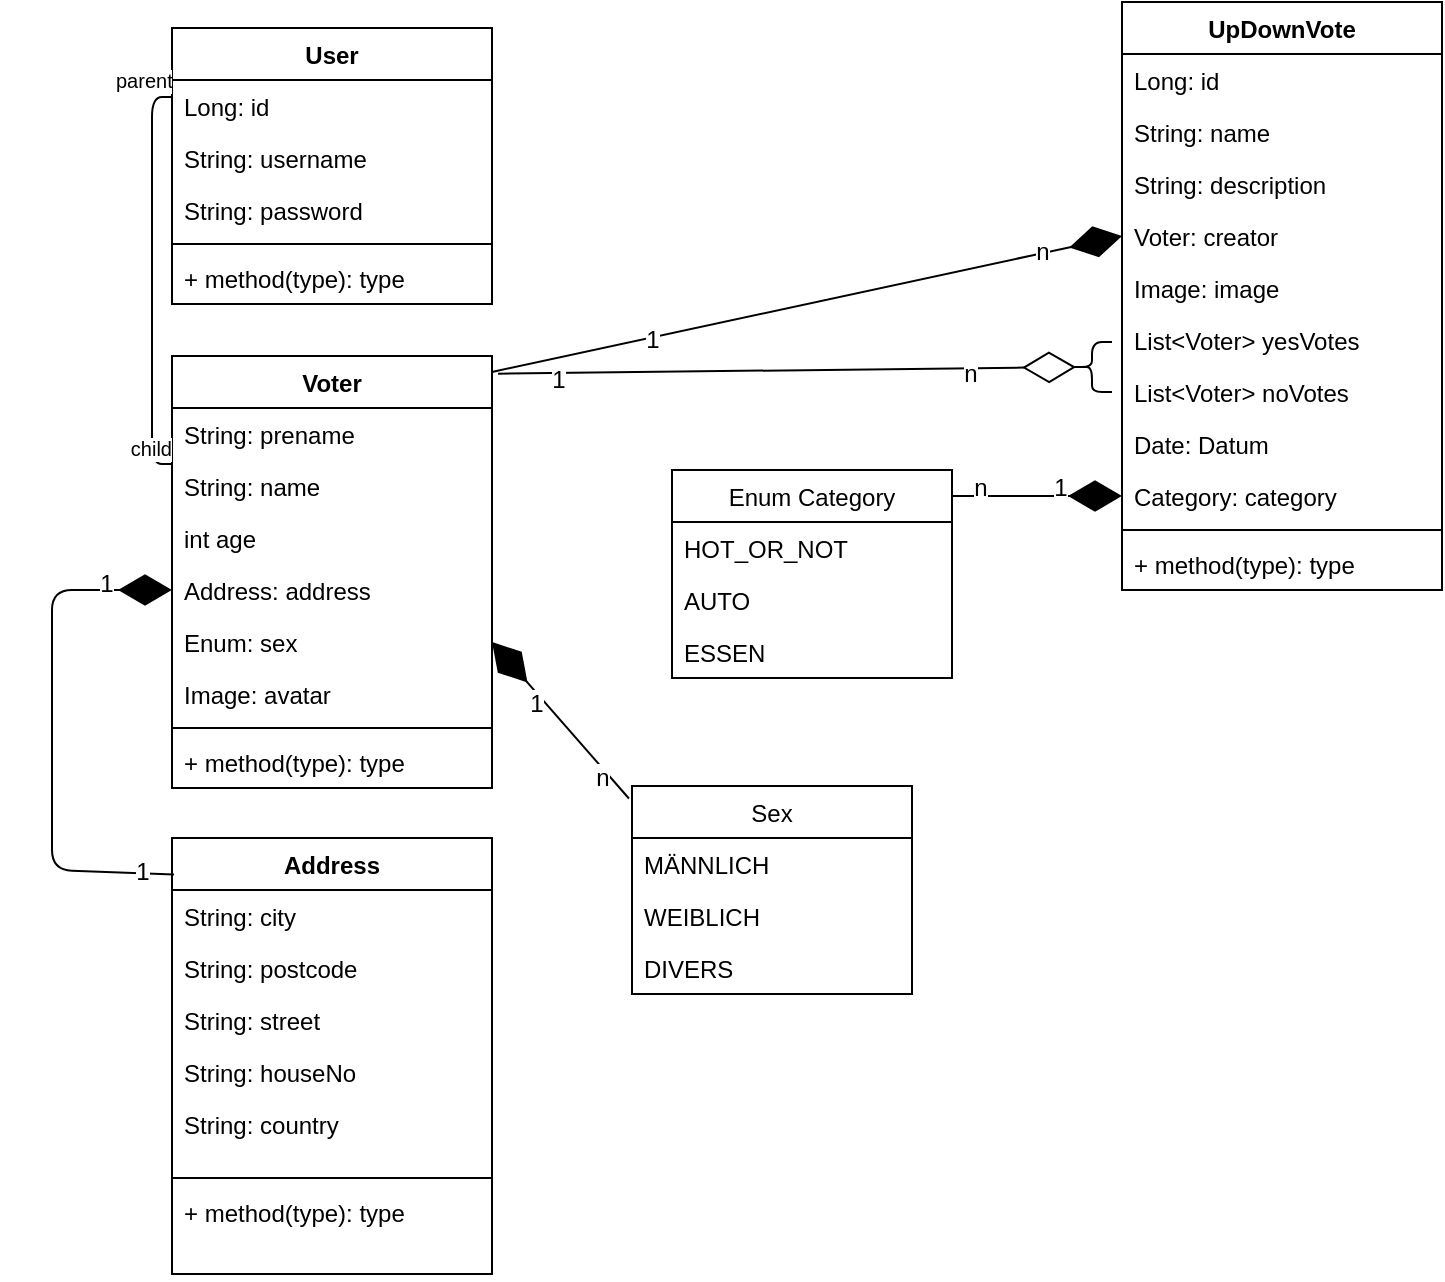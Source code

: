 <mxfile version="10.4.7" type="github"><diagram id="39Sg60kc6kpHuRQ5f6d6" name="Page-1"><mxGraphModel dx="1602" dy="635" grid="1" gridSize="10" guides="1" tooltips="1" connect="1" arrows="1" fold="1" page="1" pageScale="1" pageWidth="827" pageHeight="1169" math="0" shadow="0"><root><mxCell id="0"/><mxCell id="1" parent="0"/><mxCell id="Bm60pUai7jLtfRH1cLGG-1" value="User" style="swimlane;fontStyle=1;align=center;verticalAlign=top;childLayout=stackLayout;horizontal=1;startSize=26;horizontalStack=0;resizeParent=1;resizeParentMax=0;resizeLast=0;collapsible=1;marginBottom=0;" parent="1" vertex="1"><mxGeometry x="70" y="33" width="160" height="138" as="geometry"/></mxCell><mxCell id="Bm60pUai7jLtfRH1cLGG-2" value="Long: id" style="text;strokeColor=none;fillColor=none;align=left;verticalAlign=top;spacingLeft=4;spacingRight=4;overflow=hidden;rotatable=0;points=[[0,0.5],[1,0.5]];portConstraint=eastwest;" parent="Bm60pUai7jLtfRH1cLGG-1" vertex="1"><mxGeometry y="26" width="160" height="26" as="geometry"/></mxCell><mxCell id="Bm60pUai7jLtfRH1cLGG-39" value="String: username" style="text;strokeColor=none;fillColor=none;align=left;verticalAlign=top;spacingLeft=4;spacingRight=4;overflow=hidden;rotatable=0;points=[[0,0.5],[1,0.5]];portConstraint=eastwest;" parent="Bm60pUai7jLtfRH1cLGG-1" vertex="1"><mxGeometry y="52" width="160" height="26" as="geometry"/></mxCell><mxCell id="Bm60pUai7jLtfRH1cLGG-40" value="String: password" style="text;strokeColor=none;fillColor=none;align=left;verticalAlign=top;spacingLeft=4;spacingRight=4;overflow=hidden;rotatable=0;points=[[0,0.5],[1,0.5]];portConstraint=eastwest;" parent="Bm60pUai7jLtfRH1cLGG-1" vertex="1"><mxGeometry y="78" width="160" height="26" as="geometry"/></mxCell><mxCell id="Bm60pUai7jLtfRH1cLGG-3" value="" style="line;strokeWidth=1;fillColor=none;align=left;verticalAlign=middle;spacingTop=-1;spacingLeft=3;spacingRight=3;rotatable=0;labelPosition=right;points=[];portConstraint=eastwest;" parent="Bm60pUai7jLtfRH1cLGG-1" vertex="1"><mxGeometry y="104" width="160" height="8" as="geometry"/></mxCell><mxCell id="Bm60pUai7jLtfRH1cLGG-4" value="+ method(type): type" style="text;strokeColor=none;fillColor=none;align=left;verticalAlign=top;spacingLeft=4;spacingRight=4;overflow=hidden;rotatable=0;points=[[0,0.5],[1,0.5]];portConstraint=eastwest;" parent="Bm60pUai7jLtfRH1cLGG-1" vertex="1"><mxGeometry y="112" width="160" height="26" as="geometry"/></mxCell><mxCell id="Bm60pUai7jLtfRH1cLGG-5" value="Voter&#10;" style="swimlane;fontStyle=1;align=center;verticalAlign=top;childLayout=stackLayout;horizontal=1;startSize=26;horizontalStack=0;resizeParent=1;resizeParentMax=0;resizeLast=0;collapsible=1;marginBottom=0;" parent="1" vertex="1"><mxGeometry x="70" y="197" width="160" height="216" as="geometry"/></mxCell><mxCell id="Bm60pUai7jLtfRH1cLGG-6" value="String: prename" style="text;strokeColor=none;fillColor=none;align=left;verticalAlign=top;spacingLeft=4;spacingRight=4;overflow=hidden;rotatable=0;points=[[0,0.5],[1,0.5]];portConstraint=eastwest;" parent="Bm60pUai7jLtfRH1cLGG-5" vertex="1"><mxGeometry y="26" width="160" height="26" as="geometry"/></mxCell><mxCell id="Bm60pUai7jLtfRH1cLGG-41" value="String: name" style="text;strokeColor=none;fillColor=none;align=left;verticalAlign=top;spacingLeft=4;spacingRight=4;overflow=hidden;rotatable=0;points=[[0,0.5],[1,0.5]];portConstraint=eastwest;" parent="Bm60pUai7jLtfRH1cLGG-5" vertex="1"><mxGeometry y="52" width="160" height="26" as="geometry"/></mxCell><mxCell id="Bm60pUai7jLtfRH1cLGG-42" value="int age" style="text;strokeColor=none;fillColor=none;align=left;verticalAlign=top;spacingLeft=4;spacingRight=4;overflow=hidden;rotatable=0;points=[[0,0.5],[1,0.5]];portConstraint=eastwest;" parent="Bm60pUai7jLtfRH1cLGG-5" vertex="1"><mxGeometry y="78" width="160" height="26" as="geometry"/></mxCell><mxCell id="Bm60pUai7jLtfRH1cLGG-43" value="Address: address" style="text;strokeColor=none;fillColor=none;align=left;verticalAlign=top;spacingLeft=4;spacingRight=4;overflow=hidden;rotatable=0;points=[[0,0.5],[1,0.5]];portConstraint=eastwest;" parent="Bm60pUai7jLtfRH1cLGG-5" vertex="1"><mxGeometry y="104" width="160" height="26" as="geometry"/></mxCell><mxCell id="Bm60pUai7jLtfRH1cLGG-75" value="Enum: sex" style="text;strokeColor=none;fillColor=none;align=left;verticalAlign=top;spacingLeft=4;spacingRight=4;overflow=hidden;rotatable=0;points=[[0,0.5],[1,0.5]];portConstraint=eastwest;" parent="Bm60pUai7jLtfRH1cLGG-5" vertex="1"><mxGeometry y="130" width="160" height="26" as="geometry"/></mxCell><mxCell id="Bm60pUai7jLtfRH1cLGG-58" value="Image: avatar" style="text;strokeColor=none;fillColor=none;align=left;verticalAlign=top;spacingLeft=4;spacingRight=4;overflow=hidden;rotatable=0;points=[[0,0.5],[1,0.5]];portConstraint=eastwest;" parent="Bm60pUai7jLtfRH1cLGG-5" vertex="1"><mxGeometry y="156" width="160" height="26" as="geometry"/></mxCell><mxCell id="Bm60pUai7jLtfRH1cLGG-7" value="" style="line;strokeWidth=1;fillColor=none;align=left;verticalAlign=middle;spacingTop=-1;spacingLeft=3;spacingRight=3;rotatable=0;labelPosition=right;points=[];portConstraint=eastwest;" parent="Bm60pUai7jLtfRH1cLGG-5" vertex="1"><mxGeometry y="182" width="160" height="8" as="geometry"/></mxCell><mxCell id="Bm60pUai7jLtfRH1cLGG-8" value="+ method(type): type" style="text;strokeColor=none;fillColor=none;align=left;verticalAlign=top;spacingLeft=4;spacingRight=4;overflow=hidden;rotatable=0;points=[[0,0.5],[1,0.5]];portConstraint=eastwest;" parent="Bm60pUai7jLtfRH1cLGG-5" vertex="1"><mxGeometry y="190" width="160" height="26" as="geometry"/></mxCell><mxCell id="Bm60pUai7jLtfRH1cLGG-9" value="UpDownVote" style="swimlane;fontStyle=1;align=center;verticalAlign=top;childLayout=stackLayout;horizontal=1;startSize=26;horizontalStack=0;resizeParent=1;resizeParentMax=0;resizeLast=0;collapsible=1;marginBottom=0;" parent="1" vertex="1"><mxGeometry x="545" y="20" width="160" height="294" as="geometry"/></mxCell><mxCell id="Bm60pUai7jLtfRH1cLGG-10" value="Long: id" style="text;strokeColor=none;fillColor=none;align=left;verticalAlign=top;spacingLeft=4;spacingRight=4;overflow=hidden;rotatable=0;points=[[0,0.5],[1,0.5]];portConstraint=eastwest;" parent="Bm60pUai7jLtfRH1cLGG-9" vertex="1"><mxGeometry y="26" width="160" height="26" as="geometry"/></mxCell><mxCell id="Bm60pUai7jLtfRH1cLGG-49" value="String: name" style="text;strokeColor=none;fillColor=none;align=left;verticalAlign=top;spacingLeft=4;spacingRight=4;overflow=hidden;rotatable=0;points=[[0,0.5],[1,0.5]];portConstraint=eastwest;" parent="Bm60pUai7jLtfRH1cLGG-9" vertex="1"><mxGeometry y="52" width="160" height="26" as="geometry"/></mxCell><mxCell id="Bm60pUai7jLtfRH1cLGG-50" value="String: description" style="text;strokeColor=none;fillColor=none;align=left;verticalAlign=top;spacingLeft=4;spacingRight=4;overflow=hidden;rotatable=0;points=[[0,0.5],[1,0.5]];portConstraint=eastwest;" parent="Bm60pUai7jLtfRH1cLGG-9" vertex="1"><mxGeometry y="78" width="160" height="26" as="geometry"/></mxCell><mxCell id="Bm60pUai7jLtfRH1cLGG-51" value="Voter: creator" style="text;strokeColor=none;fillColor=none;align=left;verticalAlign=top;spacingLeft=4;spacingRight=4;overflow=hidden;rotatable=0;points=[[0,0.5],[1,0.5]];portConstraint=eastwest;" parent="Bm60pUai7jLtfRH1cLGG-9" vertex="1"><mxGeometry y="104" width="160" height="26" as="geometry"/></mxCell><mxCell id="Bm60pUai7jLtfRH1cLGG-57" value="Image: image" style="text;strokeColor=none;fillColor=none;align=left;verticalAlign=top;spacingLeft=4;spacingRight=4;overflow=hidden;rotatable=0;points=[[0,0.5],[1,0.5]];portConstraint=eastwest;" parent="Bm60pUai7jLtfRH1cLGG-9" vertex="1"><mxGeometry y="130" width="160" height="26" as="geometry"/></mxCell><mxCell id="MYPKZrSrABy6gr_ej39C-1" value="List&lt;Voter&gt; yesVotes" style="text;strokeColor=none;fillColor=none;align=left;verticalAlign=top;spacingLeft=4;spacingRight=4;overflow=hidden;rotatable=0;points=[[0,0.5],[1,0.5]];portConstraint=eastwest;" parent="Bm60pUai7jLtfRH1cLGG-9" vertex="1"><mxGeometry y="156" width="160" height="26" as="geometry"/></mxCell><mxCell id="MYPKZrSrABy6gr_ej39C-3" value="List&lt;Voter&gt; noVotes" style="text;strokeColor=none;fillColor=none;align=left;verticalAlign=top;spacingLeft=4;spacingRight=4;overflow=hidden;rotatable=0;points=[[0,0.5],[1,0.5]];portConstraint=eastwest;" parent="Bm60pUai7jLtfRH1cLGG-9" vertex="1"><mxGeometry y="182" width="160" height="26" as="geometry"/></mxCell><mxCell id="MYPKZrSrABy6gr_ej39C-2" value="Date: Datum" style="text;strokeColor=none;fillColor=none;align=left;verticalAlign=top;spacingLeft=4;spacingRight=4;overflow=hidden;rotatable=0;points=[[0,0.5],[1,0.5]];portConstraint=eastwest;" parent="Bm60pUai7jLtfRH1cLGG-9" vertex="1"><mxGeometry y="208" width="160" height="26" as="geometry"/></mxCell><mxCell id="MYPKZrSrABy6gr_ej39C-8" value="Category: category" style="text;strokeColor=none;fillColor=none;align=left;verticalAlign=top;spacingLeft=4;spacingRight=4;overflow=hidden;rotatable=0;points=[[0,0.5],[1,0.5]];portConstraint=eastwest;" parent="Bm60pUai7jLtfRH1cLGG-9" vertex="1"><mxGeometry y="234" width="160" height="26" as="geometry"/></mxCell><mxCell id="Bm60pUai7jLtfRH1cLGG-11" value="" style="line;strokeWidth=1;fillColor=none;align=left;verticalAlign=middle;spacingTop=-1;spacingLeft=3;spacingRight=3;rotatable=0;labelPosition=right;points=[];portConstraint=eastwest;" parent="Bm60pUai7jLtfRH1cLGG-9" vertex="1"><mxGeometry y="260" width="160" height="8" as="geometry"/></mxCell><mxCell id="Bm60pUai7jLtfRH1cLGG-12" value="+ method(type): type" style="text;strokeColor=none;fillColor=none;align=left;verticalAlign=top;spacingLeft=4;spacingRight=4;overflow=hidden;rotatable=0;points=[[0,0.5],[1,0.5]];portConstraint=eastwest;" parent="Bm60pUai7jLtfRH1cLGG-9" vertex="1"><mxGeometry y="268" width="160" height="26" as="geometry"/></mxCell><mxCell id="Bm60pUai7jLtfRH1cLGG-29" value="" style="endArrow=none;html=1;edgeStyle=orthogonalEdgeStyle;exitX=0;exitY=0.25;exitDx=0;exitDy=0;entryX=0;entryY=0.25;entryDx=0;entryDy=0;" parent="1" source="Bm60pUai7jLtfRH1cLGG-1" target="Bm60pUai7jLtfRH1cLGG-5" edge="1"><mxGeometry relative="1" as="geometry"><mxPoint x="190" y="393" as="sourcePoint"/><mxPoint x="350" y="393" as="targetPoint"/></mxGeometry></mxCell><mxCell id="Bm60pUai7jLtfRH1cLGG-30" value="parent" style="resizable=0;html=1;align=left;verticalAlign=bottom;labelBackgroundColor=#ffffff;fontSize=10;" parent="Bm60pUai7jLtfRH1cLGG-29" connectable="0" vertex="1"><mxGeometry x="-1" relative="1" as="geometry"><mxPoint x="-30" as="offset"/></mxGeometry></mxCell><mxCell id="Bm60pUai7jLtfRH1cLGG-31" value="child" style="resizable=0;html=1;align=right;verticalAlign=bottom;labelBackgroundColor=#ffffff;fontSize=10;" parent="Bm60pUai7jLtfRH1cLGG-29" connectable="0" vertex="1"><mxGeometry x="1" relative="1" as="geometry"/></mxCell><mxCell id="Bm60pUai7jLtfRH1cLGG-44" value="Address" style="swimlane;fontStyle=1;align=center;verticalAlign=top;childLayout=stackLayout;horizontal=1;startSize=26;horizontalStack=0;resizeParent=1;resizeParentMax=0;resizeLast=0;collapsible=1;marginBottom=0;" parent="1" vertex="1"><mxGeometry x="70" y="438" width="160" height="218" as="geometry"/></mxCell><mxCell id="Bm60pUai7jLtfRH1cLGG-60" value="String: city" style="text;strokeColor=none;fillColor=none;align=left;verticalAlign=top;spacingLeft=4;spacingRight=4;overflow=hidden;rotatable=0;points=[[0,0.5],[1,0.5]];portConstraint=eastwest;" parent="Bm60pUai7jLtfRH1cLGG-44" vertex="1"><mxGeometry y="26" width="160" height="26" as="geometry"/></mxCell><mxCell id="Bm60pUai7jLtfRH1cLGG-61" value="String: postcode" style="text;strokeColor=none;fillColor=none;align=left;verticalAlign=top;spacingLeft=4;spacingRight=4;overflow=hidden;rotatable=0;points=[[0,0.5],[1,0.5]];portConstraint=eastwest;" parent="Bm60pUai7jLtfRH1cLGG-44" vertex="1"><mxGeometry y="52" width="160" height="26" as="geometry"/></mxCell><mxCell id="Bm60pUai7jLtfRH1cLGG-45" value="String: street" style="text;strokeColor=none;fillColor=none;align=left;verticalAlign=top;spacingLeft=4;spacingRight=4;overflow=hidden;rotatable=0;points=[[0,0.5],[1,0.5]];portConstraint=eastwest;" parent="Bm60pUai7jLtfRH1cLGG-44" vertex="1"><mxGeometry y="78" width="160" height="26" as="geometry"/></mxCell><mxCell id="Bm60pUai7jLtfRH1cLGG-59" value="String: houseNo&#10;&#10;&#10;&#10;" style="text;strokeColor=none;fillColor=none;align=left;verticalAlign=top;spacingLeft=4;spacingRight=4;overflow=hidden;rotatable=0;points=[[0,0.5],[1,0.5]];portConstraint=eastwest;" parent="Bm60pUai7jLtfRH1cLGG-44" vertex="1"><mxGeometry y="104" width="160" height="26" as="geometry"/></mxCell><mxCell id="Bm60pUai7jLtfRH1cLGG-62" value="String: country " style="text;strokeColor=none;fillColor=none;align=left;verticalAlign=top;spacingLeft=4;spacingRight=4;overflow=hidden;rotatable=0;points=[[0,0.5],[1,0.5]];portConstraint=eastwest;" parent="Bm60pUai7jLtfRH1cLGG-44" vertex="1"><mxGeometry y="130" width="160" height="36" as="geometry"/></mxCell><mxCell id="Bm60pUai7jLtfRH1cLGG-46" value="" style="line;strokeWidth=1;fillColor=none;align=left;verticalAlign=middle;spacingTop=-1;spacingLeft=3;spacingRight=3;rotatable=0;labelPosition=right;points=[];portConstraint=eastwest;" parent="Bm60pUai7jLtfRH1cLGG-44" vertex="1"><mxGeometry y="166" width="160" height="8" as="geometry"/></mxCell><mxCell id="Bm60pUai7jLtfRH1cLGG-47" value="+ method(type): type" style="text;strokeColor=none;fillColor=none;align=left;verticalAlign=top;spacingLeft=4;spacingRight=4;overflow=hidden;rotatable=0;points=[[0,0.5],[1,0.5]];portConstraint=eastwest;" parent="Bm60pUai7jLtfRH1cLGG-44" vertex="1"><mxGeometry y="174" width="160" height="44" as="geometry"/></mxCell><mxCell id="Bm60pUai7jLtfRH1cLGG-48" value="" style="endArrow=diamondThin;endFill=1;endSize=24;html=1;entryX=0;entryY=0.5;entryDx=0;entryDy=0;exitX=0.006;exitY=0.084;exitDx=0;exitDy=0;exitPerimeter=0;" parent="1" source="Bm60pUai7jLtfRH1cLGG-44" target="Bm60pUai7jLtfRH1cLGG-43" edge="1"><mxGeometry width="160" relative="1" as="geometry"><mxPoint x="340" y="360" as="sourcePoint"/><mxPoint x="500" y="360" as="targetPoint"/><Array as="points"><mxPoint x="10" y="454"/><mxPoint x="10" y="314"/></Array></mxGeometry></mxCell><mxCell id="Bm60pUai7jLtfRH1cLGG-105" value="1" style="text;html=1;resizable=0;points=[];align=center;verticalAlign=middle;labelBackgroundColor=#ffffff;" parent="Bm60pUai7jLtfRH1cLGG-48" vertex="1" connectable="0"><mxGeometry x="0.745" y="3" relative="1" as="geometry"><mxPoint as="offset"/></mxGeometry></mxCell><mxCell id="Bm60pUai7jLtfRH1cLGG-106" value="1" style="text;html=1;resizable=0;points=[];align=center;verticalAlign=middle;labelBackgroundColor=#ffffff;" parent="Bm60pUai7jLtfRH1cLGG-48" vertex="1" connectable="0"><mxGeometry x="-0.875" y="-1" relative="1" as="geometry"><mxPoint as="offset"/></mxGeometry></mxCell><mxCell id="Bm60pUai7jLtfRH1cLGG-91" value="" style="shape=curlyBracket;whiteSpace=wrap;html=1;rounded=1;" parent="1" vertex="1"><mxGeometry x="520" y="190" width="20" height="25" as="geometry"/></mxCell><mxCell id="Bm60pUai7jLtfRH1cLGG-93" value="" style="endArrow=diamondThin;endFill=0;endSize=24;html=1;entryX=0.1;entryY=0.5;entryDx=0;entryDy=0;exitX=1.019;exitY=0.041;exitDx=0;exitDy=0;exitPerimeter=0;entryPerimeter=0;" parent="1" source="Bm60pUai7jLtfRH1cLGG-5" target="Bm60pUai7jLtfRH1cLGG-91" edge="1"><mxGeometry width="160" relative="1" as="geometry"><mxPoint x="250" y="480" as="sourcePoint"/><mxPoint x="410" y="480" as="targetPoint"/></mxGeometry></mxCell><mxCell id="Bm60pUai7jLtfRH1cLGG-99" value="n" style="text;html=1;resizable=0;points=[];align=center;verticalAlign=middle;labelBackgroundColor=#ffffff;" parent="Bm60pUai7jLtfRH1cLGG-93" vertex="1" connectable="0"><mxGeometry x="0.635" y="-3" relative="1" as="geometry"><mxPoint as="offset"/></mxGeometry></mxCell><mxCell id="Bm60pUai7jLtfRH1cLGG-100" value="1" style="text;html=1;resizable=0;points=[];align=center;verticalAlign=middle;labelBackgroundColor=#ffffff;" parent="Bm60pUai7jLtfRH1cLGG-93" vertex="1" connectable="0"><mxGeometry x="-0.792" y="-3" relative="1" as="geometry"><mxPoint as="offset"/></mxGeometry></mxCell><mxCell id="Bm60pUai7jLtfRH1cLGG-94" value="" style="endArrow=diamondThin;endFill=1;endSize=24;html=1;entryX=0;entryY=0.5;entryDx=0;entryDy=0;exitX=1;exitY=0.037;exitDx=0;exitDy=0;exitPerimeter=0;" parent="1" source="Bm60pUai7jLtfRH1cLGG-5" target="Bm60pUai7jLtfRH1cLGG-51" edge="1"><mxGeometry width="160" relative="1" as="geometry"><mxPoint x="290" y="160" as="sourcePoint"/><mxPoint x="450" y="160" as="targetPoint"/></mxGeometry></mxCell><mxCell id="Bm60pUai7jLtfRH1cLGG-97" value="1" style="text;html=1;resizable=0;points=[];align=center;verticalAlign=middle;labelBackgroundColor=#ffffff;" parent="Bm60pUai7jLtfRH1cLGG-94" vertex="1" connectable="0"><mxGeometry x="-0.493" y="-1" relative="1" as="geometry"><mxPoint as="offset"/></mxGeometry></mxCell><mxCell id="Bm60pUai7jLtfRH1cLGG-98" value="n" style="text;html=1;resizable=0;points=[];align=center;verticalAlign=middle;labelBackgroundColor=#ffffff;" parent="Bm60pUai7jLtfRH1cLGG-94" vertex="1" connectable="0"><mxGeometry x="0.747" y="1" relative="1" as="geometry"><mxPoint as="offset"/></mxGeometry></mxCell><mxCell id="MYPKZrSrABy6gr_ej39C-4" value="Enum Category" style="swimlane;fontStyle=0;childLayout=stackLayout;horizontal=1;startSize=26;fillColor=none;horizontalStack=0;resizeParent=1;resizeParentMax=0;resizeLast=0;collapsible=1;marginBottom=0;" parent="1" vertex="1"><mxGeometry x="320" y="254" width="140" height="104" as="geometry"/></mxCell><mxCell id="MYPKZrSrABy6gr_ej39C-5" value="HOT_OR_NOT" style="text;strokeColor=none;fillColor=none;align=left;verticalAlign=top;spacingLeft=4;spacingRight=4;overflow=hidden;rotatable=0;points=[[0,0.5],[1,0.5]];portConstraint=eastwest;" parent="MYPKZrSrABy6gr_ej39C-4" vertex="1"><mxGeometry y="26" width="140" height="26" as="geometry"/></mxCell><mxCell id="MYPKZrSrABy6gr_ej39C-6" value="AUTO" style="text;strokeColor=none;fillColor=none;align=left;verticalAlign=top;spacingLeft=4;spacingRight=4;overflow=hidden;rotatable=0;points=[[0,0.5],[1,0.5]];portConstraint=eastwest;" parent="MYPKZrSrABy6gr_ej39C-4" vertex="1"><mxGeometry y="52" width="140" height="26" as="geometry"/></mxCell><mxCell id="MYPKZrSrABy6gr_ej39C-7" value="ESSEN" style="text;strokeColor=none;fillColor=none;align=left;verticalAlign=top;spacingLeft=4;spacingRight=4;overflow=hidden;rotatable=0;points=[[0,0.5],[1,0.5]];portConstraint=eastwest;" parent="MYPKZrSrABy6gr_ej39C-4" vertex="1"><mxGeometry y="78" width="140" height="26" as="geometry"/></mxCell><mxCell id="MYPKZrSrABy6gr_ej39C-9" value="" style="endArrow=diamondThin;endFill=1;endSize=24;html=1;entryX=0;entryY=0.5;entryDx=0;entryDy=0;" parent="1" target="MYPKZrSrABy6gr_ej39C-8" edge="1"><mxGeometry width="160" relative="1" as="geometry"><mxPoint x="460" y="267" as="sourcePoint"/><mxPoint x="460" y="550" as="targetPoint"/></mxGeometry></mxCell><mxCell id="MYPKZrSrABy6gr_ej39C-12" value="1" style="text;html=1;resizable=0;points=[];align=center;verticalAlign=middle;labelBackgroundColor=#ffffff;" parent="MYPKZrSrABy6gr_ej39C-9" vertex="1" connectable="0"><mxGeometry x="0.271" y="4" relative="1" as="geometry"><mxPoint as="offset"/></mxGeometry></mxCell><mxCell id="MYPKZrSrABy6gr_ej39C-13" value="n" style="text;html=1;resizable=0;points=[];align=center;verticalAlign=middle;labelBackgroundColor=#ffffff;" parent="MYPKZrSrABy6gr_ej39C-9" vertex="1" connectable="0"><mxGeometry x="-0.671" y="4" relative="1" as="geometry"><mxPoint as="offset"/></mxGeometry></mxCell><mxCell id="QhyviTcMiZ4o9goyl7nr-1" value="Sex" style="swimlane;fontStyle=0;childLayout=stackLayout;horizontal=1;startSize=26;fillColor=none;horizontalStack=0;resizeParent=1;resizeParentMax=0;resizeLast=0;collapsible=1;marginBottom=0;" vertex="1" parent="1"><mxGeometry x="300" y="412" width="140" height="104" as="geometry"/></mxCell><mxCell id="QhyviTcMiZ4o9goyl7nr-2" value="MÄNNLICH" style="text;strokeColor=none;fillColor=none;align=left;verticalAlign=top;spacingLeft=4;spacingRight=4;overflow=hidden;rotatable=0;points=[[0,0.5],[1,0.5]];portConstraint=eastwest;" vertex="1" parent="QhyviTcMiZ4o9goyl7nr-1"><mxGeometry y="26" width="140" height="26" as="geometry"/></mxCell><mxCell id="QhyviTcMiZ4o9goyl7nr-3" value="WEIBLICH" style="text;strokeColor=none;fillColor=none;align=left;verticalAlign=top;spacingLeft=4;spacingRight=4;overflow=hidden;rotatable=0;points=[[0,0.5],[1,0.5]];portConstraint=eastwest;" vertex="1" parent="QhyviTcMiZ4o9goyl7nr-1"><mxGeometry y="52" width="140" height="26" as="geometry"/></mxCell><mxCell id="QhyviTcMiZ4o9goyl7nr-4" value="DIVERS" style="text;strokeColor=none;fillColor=none;align=left;verticalAlign=top;spacingLeft=4;spacingRight=4;overflow=hidden;rotatable=0;points=[[0,0.5],[1,0.5]];portConstraint=eastwest;" vertex="1" parent="QhyviTcMiZ4o9goyl7nr-1"><mxGeometry y="78" width="140" height="26" as="geometry"/></mxCell><mxCell id="QhyviTcMiZ4o9goyl7nr-6" value="" style="endArrow=diamondThin;endFill=1;endSize=24;html=1;entryX=1;entryY=0.5;entryDx=0;entryDy=0;exitX=-0.011;exitY=0.06;exitDx=0;exitDy=0;exitPerimeter=0;" edge="1" parent="1" source="QhyviTcMiZ4o9goyl7nr-1" target="Bm60pUai7jLtfRH1cLGG-75"><mxGeometry width="160" relative="1" as="geometry"><mxPoint x="470" y="277" as="sourcePoint"/><mxPoint x="555" y="277" as="targetPoint"/></mxGeometry></mxCell><mxCell id="QhyviTcMiZ4o9goyl7nr-7" value="1" style="text;html=1;resizable=0;points=[];align=center;verticalAlign=middle;labelBackgroundColor=#ffffff;" vertex="1" connectable="0" parent="QhyviTcMiZ4o9goyl7nr-6"><mxGeometry x="0.271" y="4" relative="1" as="geometry"><mxPoint as="offset"/></mxGeometry></mxCell><mxCell id="QhyviTcMiZ4o9goyl7nr-8" value="n" style="text;html=1;resizable=0;points=[];align=center;verticalAlign=middle;labelBackgroundColor=#ffffff;" vertex="1" connectable="0" parent="QhyviTcMiZ4o9goyl7nr-6"><mxGeometry x="-0.671" y="4" relative="1" as="geometry"><mxPoint as="offset"/></mxGeometry></mxCell></root></mxGraphModel></diagram></mxfile>